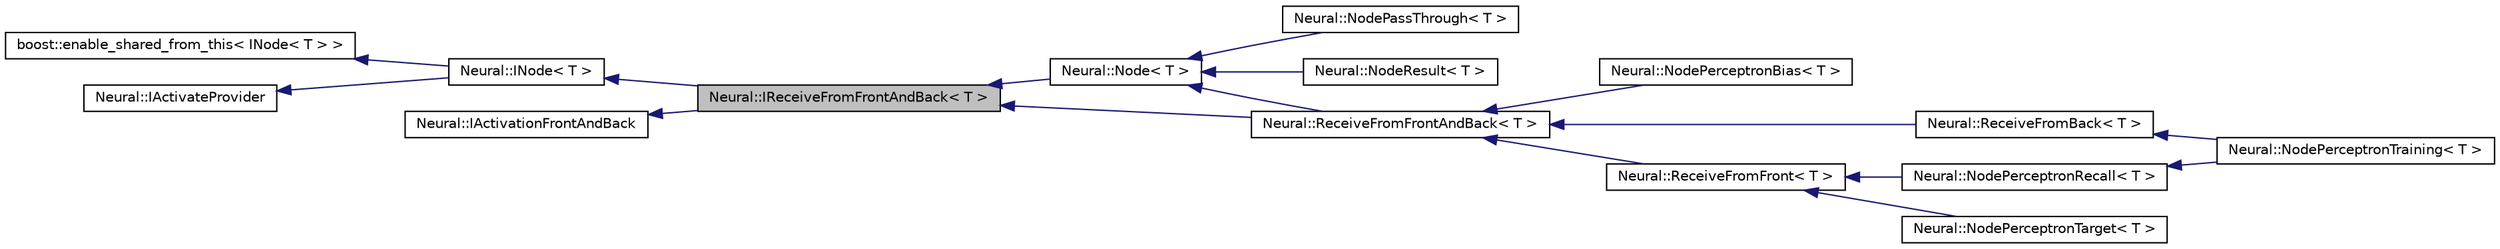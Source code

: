 digraph G
{
  edge [fontname="Helvetica",fontsize="10",labelfontname="Helvetica",labelfontsize="10"];
  node [fontname="Helvetica",fontsize="10",shape=record];
  rankdir=LR;
  Node1 [label="Neural::IReceiveFromFrontAndBack\< T \>",height=0.2,width=0.4,color="black", fillcolor="grey75", style="filled" fontcolor="black"];
  Node2 -> Node1 [dir=back,color="midnightblue",fontsize="10",style="solid"];
  Node2 [label="Neural::INode\< T \>",height=0.2,width=0.4,color="black", fillcolor="white", style="filled",URL="$class_neural_1_1_i_node.html"];
  Node3 -> Node2 [dir=back,color="midnightblue",fontsize="10",style="solid"];
  Node3 [label="boost::enable_shared_from_this\< INode\< T \> \>",height=0.2,width=0.4,color="black", fillcolor="white", style="filled",URL="$classboost_1_1enable__shared__from__this.html"];
  Node4 -> Node2 [dir=back,color="midnightblue",fontsize="10",style="solid"];
  Node4 [label="Neural::IActivateProvider",height=0.2,width=0.4,color="black", fillcolor="white", style="filled",URL="$class_neural_1_1_i_activate_provider.html"];
  Node5 -> Node1 [dir=back,color="midnightblue",fontsize="10",style="solid"];
  Node5 [label="Neural::IActivationFrontAndBack",height=0.2,width=0.4,color="black", fillcolor="white", style="filled",URL="$class_neural_1_1_i_activation_front_and_back.html"];
  Node1 -> Node6 [dir=back,color="midnightblue",fontsize="10",style="solid"];
  Node6 [label="Neural::Node\< T \>",height=0.2,width=0.4,color="black", fillcolor="white", style="filled",URL="$class_neural_1_1_node.html"];
  Node6 -> Node7 [dir=back,color="midnightblue",fontsize="10",style="solid"];
  Node7 [label="Neural::NodePassThrough\< T \>",height=0.2,width=0.4,color="black", fillcolor="white", style="filled",URL="$class_neural_1_1_node_pass_through.html"];
  Node6 -> Node8 [dir=back,color="midnightblue",fontsize="10",style="solid"];
  Node8 [label="Neural::NodeResult\< T \>",height=0.2,width=0.4,color="black", fillcolor="white", style="filled",URL="$class_neural_1_1_node_result.html"];
  Node6 -> Node9 [dir=back,color="midnightblue",fontsize="10",style="solid"];
  Node9 [label="Neural::ReceiveFromFrontAndBack\< T \>",height=0.2,width=0.4,color="black", fillcolor="white", style="filled",URL="$class_neural_1_1_receive_from_front_and_back.html"];
  Node9 -> Node10 [dir=back,color="midnightblue",fontsize="10",style="solid"];
  Node10 [label="Neural::NodePerceptronBias\< T \>",height=0.2,width=0.4,color="black", fillcolor="white", style="filled",URL="$class_neural_1_1_node_perceptron_bias.html"];
  Node9 -> Node11 [dir=back,color="midnightblue",fontsize="10",style="solid"];
  Node11 [label="Neural::ReceiveFromBack\< T \>",height=0.2,width=0.4,color="black", fillcolor="white", style="filled",URL="$class_neural_1_1_receive_from_back.html"];
  Node11 -> Node12 [dir=back,color="midnightblue",fontsize="10",style="solid"];
  Node12 [label="Neural::NodePerceptronTraining\< T \>",height=0.2,width=0.4,color="black", fillcolor="white", style="filled",URL="$class_neural_1_1_node_perceptron_training.html"];
  Node9 -> Node13 [dir=back,color="midnightblue",fontsize="10",style="solid"];
  Node13 [label="Neural::ReceiveFromFront\< T \>",height=0.2,width=0.4,color="black", fillcolor="white", style="filled",URL="$class_neural_1_1_receive_from_front.html"];
  Node13 -> Node14 [dir=back,color="midnightblue",fontsize="10",style="solid"];
  Node14 [label="Neural::NodePerceptronRecall\< T \>",height=0.2,width=0.4,color="black", fillcolor="white", style="filled",URL="$class_neural_1_1_node_perceptron_recall.html"];
  Node14 -> Node12 [dir=back,color="midnightblue",fontsize="10",style="solid"];
  Node13 -> Node15 [dir=back,color="midnightblue",fontsize="10",style="solid"];
  Node15 [label="Neural::NodePerceptronTarget\< T \>",height=0.2,width=0.4,color="black", fillcolor="white", style="filled",URL="$class_neural_1_1_node_perceptron_target.html"];
  Node1 -> Node9 [dir=back,color="midnightblue",fontsize="10",style="solid"];
}

